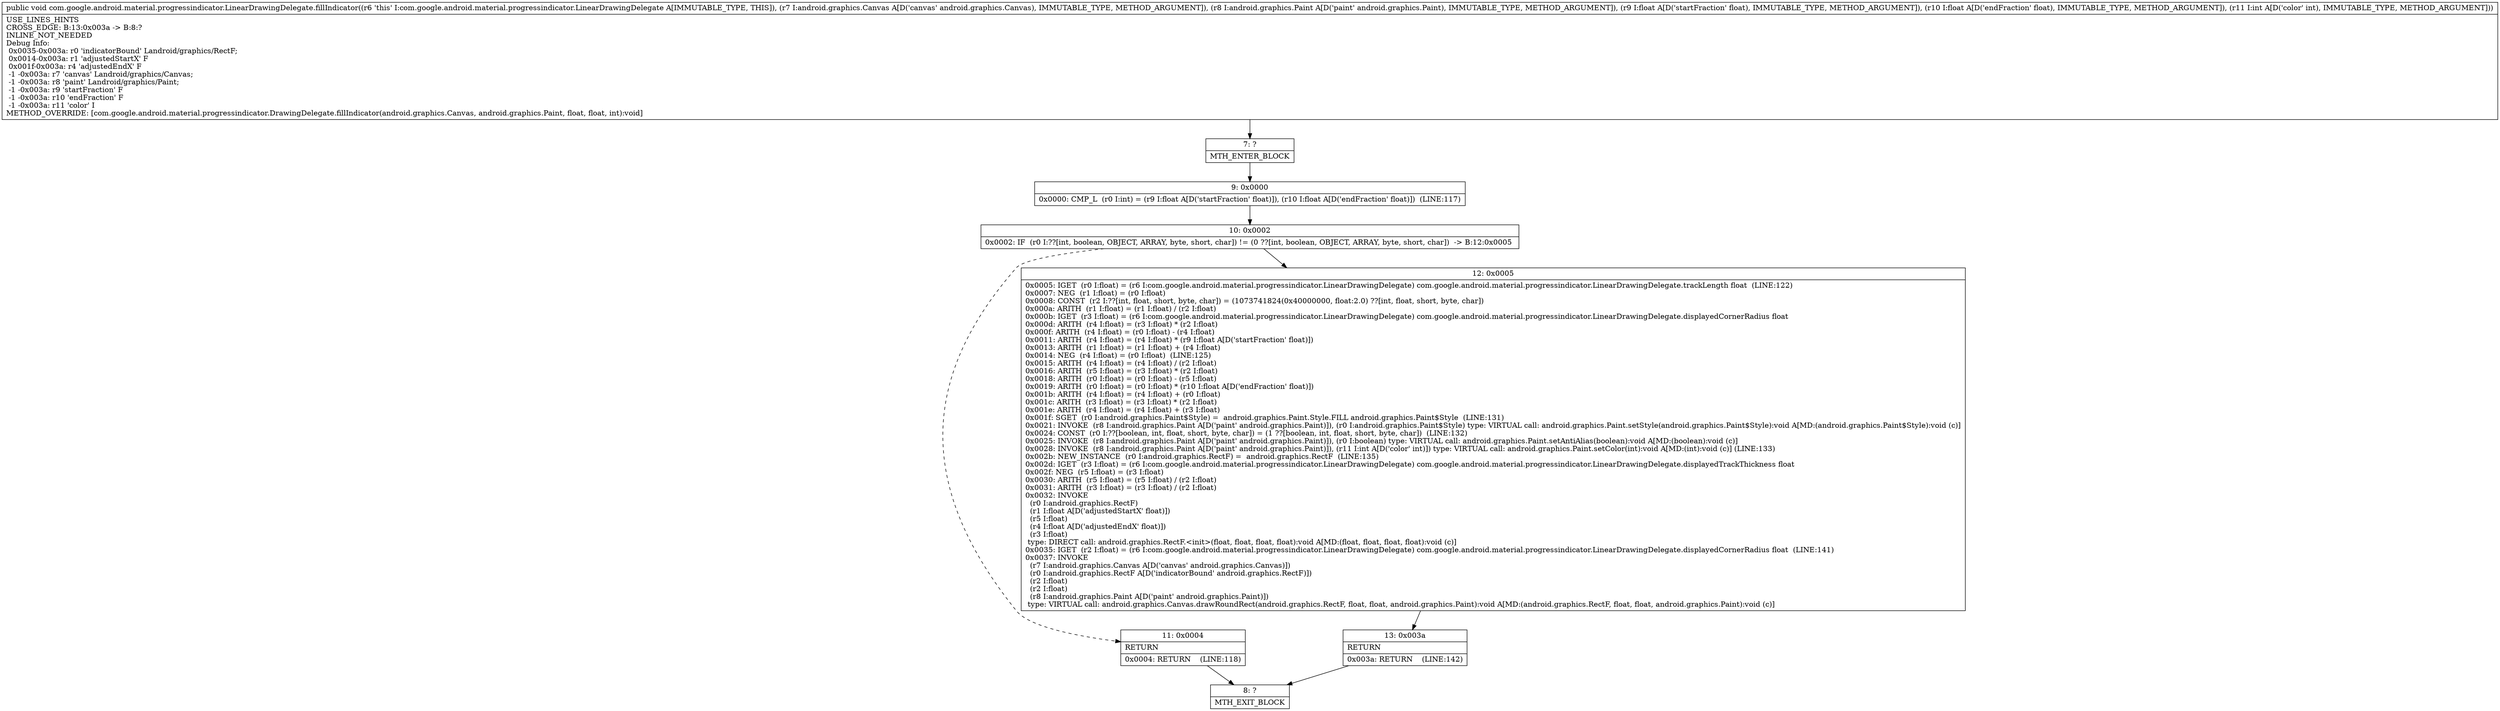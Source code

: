 digraph "CFG forcom.google.android.material.progressindicator.LinearDrawingDelegate.fillIndicator(Landroid\/graphics\/Canvas;Landroid\/graphics\/Paint;FFI)V" {
Node_7 [shape=record,label="{7\:\ ?|MTH_ENTER_BLOCK\l}"];
Node_9 [shape=record,label="{9\:\ 0x0000|0x0000: CMP_L  (r0 I:int) = (r9 I:float A[D('startFraction' float)]), (r10 I:float A[D('endFraction' float)])  (LINE:117)\l}"];
Node_10 [shape=record,label="{10\:\ 0x0002|0x0002: IF  (r0 I:??[int, boolean, OBJECT, ARRAY, byte, short, char]) != (0 ??[int, boolean, OBJECT, ARRAY, byte, short, char])  \-\> B:12:0x0005 \l}"];
Node_11 [shape=record,label="{11\:\ 0x0004|RETURN\l|0x0004: RETURN    (LINE:118)\l}"];
Node_8 [shape=record,label="{8\:\ ?|MTH_EXIT_BLOCK\l}"];
Node_12 [shape=record,label="{12\:\ 0x0005|0x0005: IGET  (r0 I:float) = (r6 I:com.google.android.material.progressindicator.LinearDrawingDelegate) com.google.android.material.progressindicator.LinearDrawingDelegate.trackLength float  (LINE:122)\l0x0007: NEG  (r1 I:float) = (r0 I:float) \l0x0008: CONST  (r2 I:??[int, float, short, byte, char]) = (1073741824(0x40000000, float:2.0) ??[int, float, short, byte, char]) \l0x000a: ARITH  (r1 I:float) = (r1 I:float) \/ (r2 I:float) \l0x000b: IGET  (r3 I:float) = (r6 I:com.google.android.material.progressindicator.LinearDrawingDelegate) com.google.android.material.progressindicator.LinearDrawingDelegate.displayedCornerRadius float \l0x000d: ARITH  (r4 I:float) = (r3 I:float) * (r2 I:float) \l0x000f: ARITH  (r4 I:float) = (r0 I:float) \- (r4 I:float) \l0x0011: ARITH  (r4 I:float) = (r4 I:float) * (r9 I:float A[D('startFraction' float)]) \l0x0013: ARITH  (r1 I:float) = (r1 I:float) + (r4 I:float) \l0x0014: NEG  (r4 I:float) = (r0 I:float)  (LINE:125)\l0x0015: ARITH  (r4 I:float) = (r4 I:float) \/ (r2 I:float) \l0x0016: ARITH  (r5 I:float) = (r3 I:float) * (r2 I:float) \l0x0018: ARITH  (r0 I:float) = (r0 I:float) \- (r5 I:float) \l0x0019: ARITH  (r0 I:float) = (r0 I:float) * (r10 I:float A[D('endFraction' float)]) \l0x001b: ARITH  (r4 I:float) = (r4 I:float) + (r0 I:float) \l0x001c: ARITH  (r3 I:float) = (r3 I:float) * (r2 I:float) \l0x001e: ARITH  (r4 I:float) = (r4 I:float) + (r3 I:float) \l0x001f: SGET  (r0 I:android.graphics.Paint$Style) =  android.graphics.Paint.Style.FILL android.graphics.Paint$Style  (LINE:131)\l0x0021: INVOKE  (r8 I:android.graphics.Paint A[D('paint' android.graphics.Paint)]), (r0 I:android.graphics.Paint$Style) type: VIRTUAL call: android.graphics.Paint.setStyle(android.graphics.Paint$Style):void A[MD:(android.graphics.Paint$Style):void (c)]\l0x0024: CONST  (r0 I:??[boolean, int, float, short, byte, char]) = (1 ??[boolean, int, float, short, byte, char])  (LINE:132)\l0x0025: INVOKE  (r8 I:android.graphics.Paint A[D('paint' android.graphics.Paint)]), (r0 I:boolean) type: VIRTUAL call: android.graphics.Paint.setAntiAlias(boolean):void A[MD:(boolean):void (c)]\l0x0028: INVOKE  (r8 I:android.graphics.Paint A[D('paint' android.graphics.Paint)]), (r11 I:int A[D('color' int)]) type: VIRTUAL call: android.graphics.Paint.setColor(int):void A[MD:(int):void (c)] (LINE:133)\l0x002b: NEW_INSTANCE  (r0 I:android.graphics.RectF) =  android.graphics.RectF  (LINE:135)\l0x002d: IGET  (r3 I:float) = (r6 I:com.google.android.material.progressindicator.LinearDrawingDelegate) com.google.android.material.progressindicator.LinearDrawingDelegate.displayedTrackThickness float \l0x002f: NEG  (r5 I:float) = (r3 I:float) \l0x0030: ARITH  (r5 I:float) = (r5 I:float) \/ (r2 I:float) \l0x0031: ARITH  (r3 I:float) = (r3 I:float) \/ (r2 I:float) \l0x0032: INVOKE  \l  (r0 I:android.graphics.RectF)\l  (r1 I:float A[D('adjustedStartX' float)])\l  (r5 I:float)\l  (r4 I:float A[D('adjustedEndX' float)])\l  (r3 I:float)\l type: DIRECT call: android.graphics.RectF.\<init\>(float, float, float, float):void A[MD:(float, float, float, float):void (c)]\l0x0035: IGET  (r2 I:float) = (r6 I:com.google.android.material.progressindicator.LinearDrawingDelegate) com.google.android.material.progressindicator.LinearDrawingDelegate.displayedCornerRadius float  (LINE:141)\l0x0037: INVOKE  \l  (r7 I:android.graphics.Canvas A[D('canvas' android.graphics.Canvas)])\l  (r0 I:android.graphics.RectF A[D('indicatorBound' android.graphics.RectF)])\l  (r2 I:float)\l  (r2 I:float)\l  (r8 I:android.graphics.Paint A[D('paint' android.graphics.Paint)])\l type: VIRTUAL call: android.graphics.Canvas.drawRoundRect(android.graphics.RectF, float, float, android.graphics.Paint):void A[MD:(android.graphics.RectF, float, float, android.graphics.Paint):void (c)]\l}"];
Node_13 [shape=record,label="{13\:\ 0x003a|RETURN\l|0x003a: RETURN    (LINE:142)\l}"];
MethodNode[shape=record,label="{public void com.google.android.material.progressindicator.LinearDrawingDelegate.fillIndicator((r6 'this' I:com.google.android.material.progressindicator.LinearDrawingDelegate A[IMMUTABLE_TYPE, THIS]), (r7 I:android.graphics.Canvas A[D('canvas' android.graphics.Canvas), IMMUTABLE_TYPE, METHOD_ARGUMENT]), (r8 I:android.graphics.Paint A[D('paint' android.graphics.Paint), IMMUTABLE_TYPE, METHOD_ARGUMENT]), (r9 I:float A[D('startFraction' float), IMMUTABLE_TYPE, METHOD_ARGUMENT]), (r10 I:float A[D('endFraction' float), IMMUTABLE_TYPE, METHOD_ARGUMENT]), (r11 I:int A[D('color' int), IMMUTABLE_TYPE, METHOD_ARGUMENT]))  | USE_LINES_HINTS\lCROSS_EDGE: B:13:0x003a \-\> B:8:?\lINLINE_NOT_NEEDED\lDebug Info:\l  0x0035\-0x003a: r0 'indicatorBound' Landroid\/graphics\/RectF;\l  0x0014\-0x003a: r1 'adjustedStartX' F\l  0x001f\-0x003a: r4 'adjustedEndX' F\l  \-1 \-0x003a: r7 'canvas' Landroid\/graphics\/Canvas;\l  \-1 \-0x003a: r8 'paint' Landroid\/graphics\/Paint;\l  \-1 \-0x003a: r9 'startFraction' F\l  \-1 \-0x003a: r10 'endFraction' F\l  \-1 \-0x003a: r11 'color' I\lMETHOD_OVERRIDE: [com.google.android.material.progressindicator.DrawingDelegate.fillIndicator(android.graphics.Canvas, android.graphics.Paint, float, float, int):void]\l}"];
MethodNode -> Node_7;Node_7 -> Node_9;
Node_9 -> Node_10;
Node_10 -> Node_11[style=dashed];
Node_10 -> Node_12;
Node_11 -> Node_8;
Node_12 -> Node_13;
Node_13 -> Node_8;
}

